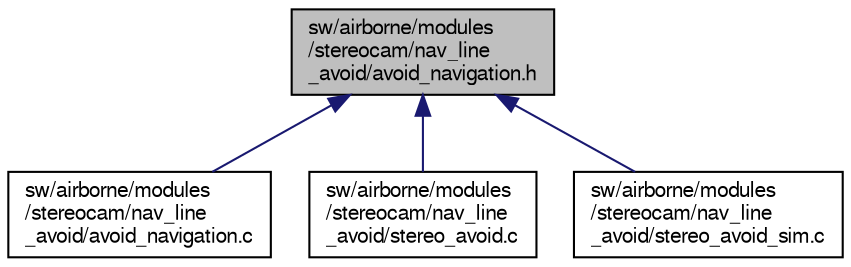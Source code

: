 digraph "sw/airborne/modules/stereocam/nav_line_avoid/avoid_navigation.h"
{
  edge [fontname="FreeSans",fontsize="10",labelfontname="FreeSans",labelfontsize="10"];
  node [fontname="FreeSans",fontsize="10",shape=record];
  Node1 [label="sw/airborne/modules\l/stereocam/nav_line\l_avoid/avoid_navigation.h",height=0.2,width=0.4,color="black", fillcolor="grey75", style="filled", fontcolor="black"];
  Node1 -> Node2 [dir="back",color="midnightblue",fontsize="10",style="solid",fontname="FreeSans"];
  Node2 [label="sw/airborne/modules\l/stereocam/nav_line\l_avoid/avoid_navigation.c",height=0.2,width=0.4,color="black", fillcolor="white", style="filled",URL="$avoid__navigation_8c.html"];
  Node1 -> Node3 [dir="back",color="midnightblue",fontsize="10",style="solid",fontname="FreeSans"];
  Node3 [label="sw/airborne/modules\l/stereocam/nav_line\l_avoid/stereo_avoid.c",height=0.2,width=0.4,color="black", fillcolor="white", style="filled",URL="$stereo__avoid_8c.html",tooltip="Parse avoidance messages from stereocamera to use obstacle results in navigation. ..."];
  Node1 -> Node4 [dir="back",color="midnightblue",fontsize="10",style="solid",fontname="FreeSans"];
  Node4 [label="sw/airborne/modules\l/stereocam/nav_line\l_avoid/stereo_avoid_sim.c",height=0.2,width=0.4,color="black", fillcolor="white", style="filled",URL="$stereo__avoid__sim_8c.html"];
}
